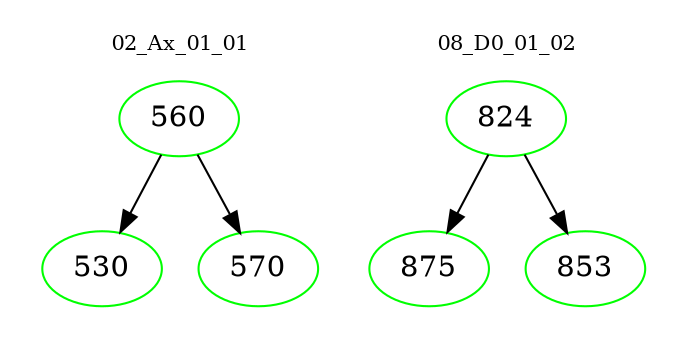 digraph{
subgraph cluster_0 {
color = white
label = "02_Ax_01_01";
fontsize=10;
T0_560 [label="560", color="green"]
T0_560 -> T0_530 [color="black"]
T0_530 [label="530", color="green"]
T0_560 -> T0_570 [color="black"]
T0_570 [label="570", color="green"]
}
subgraph cluster_1 {
color = white
label = "08_D0_01_02";
fontsize=10;
T1_824 [label="824", color="green"]
T1_824 -> T1_875 [color="black"]
T1_875 [label="875", color="green"]
T1_824 -> T1_853 [color="black"]
T1_853 [label="853", color="green"]
}
}
